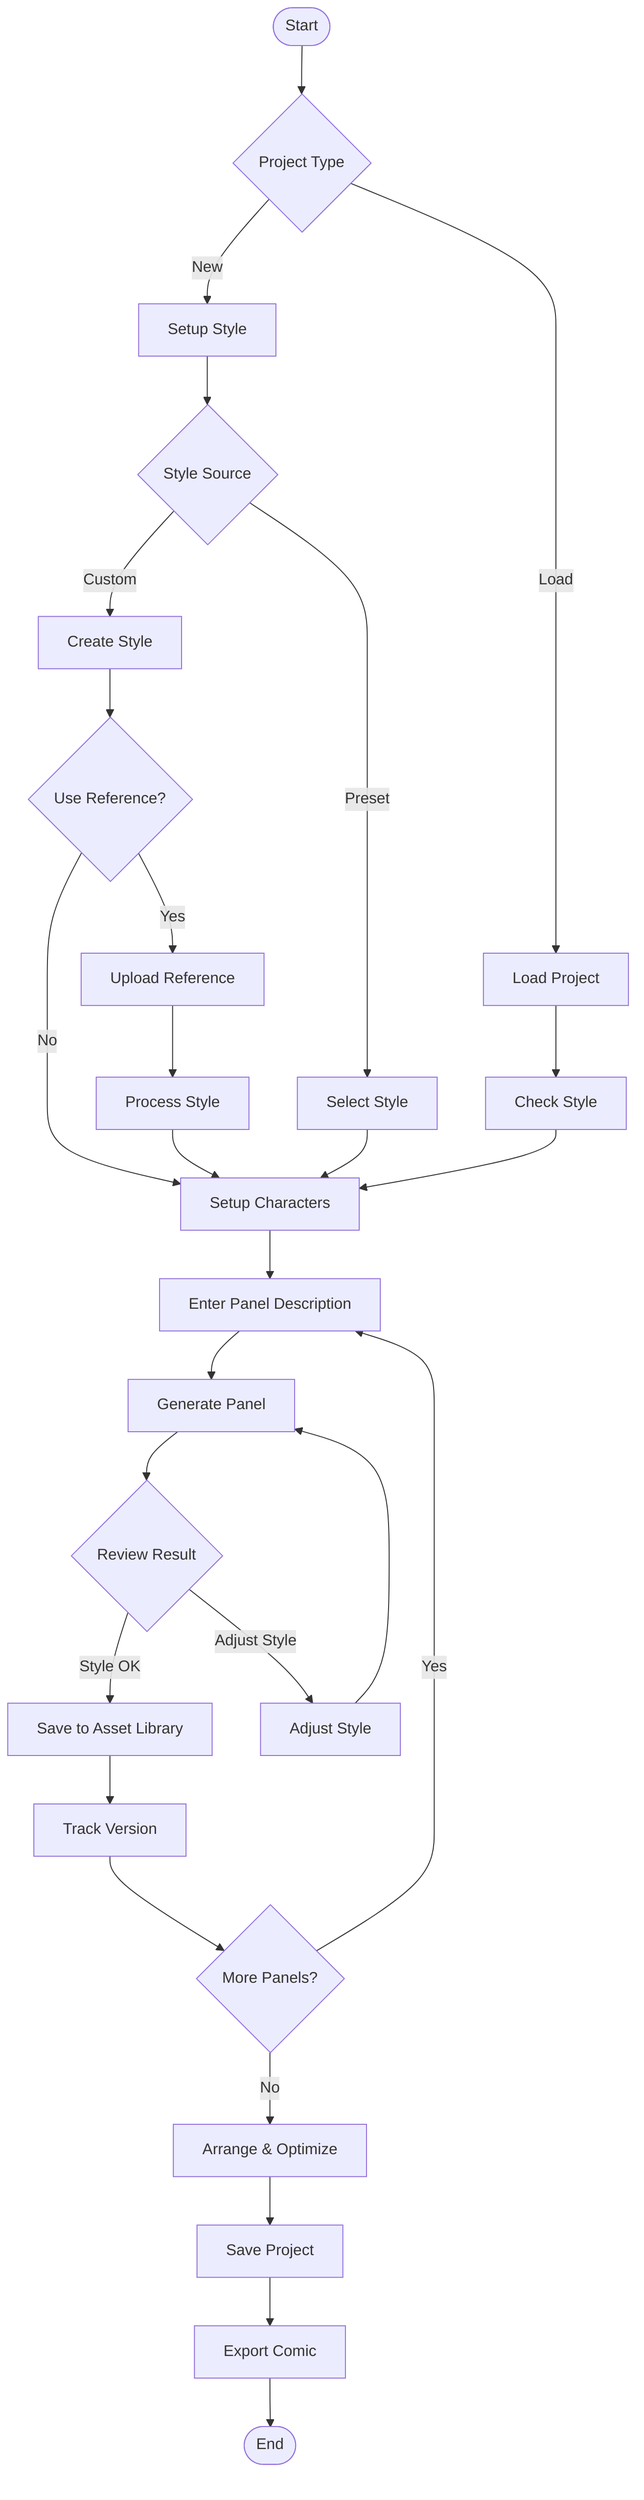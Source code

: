 flowchart TD
    Start([Start]) --> ProjectType{Project Type}
    ProjectType -->|New| StyleSetup[Setup Style]
    ProjectType -->|Load| LoadProject[Load Project]
    
    StyleSetup --> StyleSource{Style Source}
    StyleSource -->|Preset| SelectStyle[Select Style]
    StyleSource -->|Custom| CreateStyle[Create Style]
    
    CreateStyle --> RefImage{Use Reference?}
    RefImage -->|Yes| UploadRef[Upload Reference]
    RefImage -->|No| CharSetup[Setup Characters]
    UploadRef --> ProcessStyle[Process Style]
    ProcessStyle --> CharSetup
    
    SelectStyle --> CharSetup
    LoadProject --> CheckStyle[Check Style]
    CheckStyle --> CharSetup
    
    CharSetup --> InputText[Enter Panel Description]
    InputText --> Generate[Generate Panel]
    Generate --> Review{Review Result}
    
    Review -->|Style OK| SaveAsset[Save to Asset Library]
    Review -->|Adjust Style| TweakStyle[Adjust Style]
    TweakStyle --> Generate
    
    SaveAsset --> VersionTrack[Track Version]
    VersionTrack --> MorePanels{More Panels?}
    
    MorePanels -->|Yes| InputText
    MorePanels -->|No| Arrange[Arrange & Optimize]
    
    Arrange --> SaveProject[Save Project]
    SaveProject --> Export[Export Comic]
    Export --> End([End])